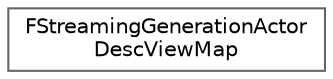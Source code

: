 digraph "Graphical Class Hierarchy"
{
 // INTERACTIVE_SVG=YES
 // LATEX_PDF_SIZE
  bgcolor="transparent";
  edge [fontname=Helvetica,fontsize=10,labelfontname=Helvetica,labelfontsize=10];
  node [fontname=Helvetica,fontsize=10,shape=box,height=0.2,width=0.4];
  rankdir="LR";
  Node0 [id="Node000000",label="FStreamingGenerationActor\lDescViewMap",height=0.2,width=0.4,color="grey40", fillcolor="white", style="filled",URL="$d2/dae/classFStreamingGenerationActorDescViewMap.html",tooltip=" "];
}
